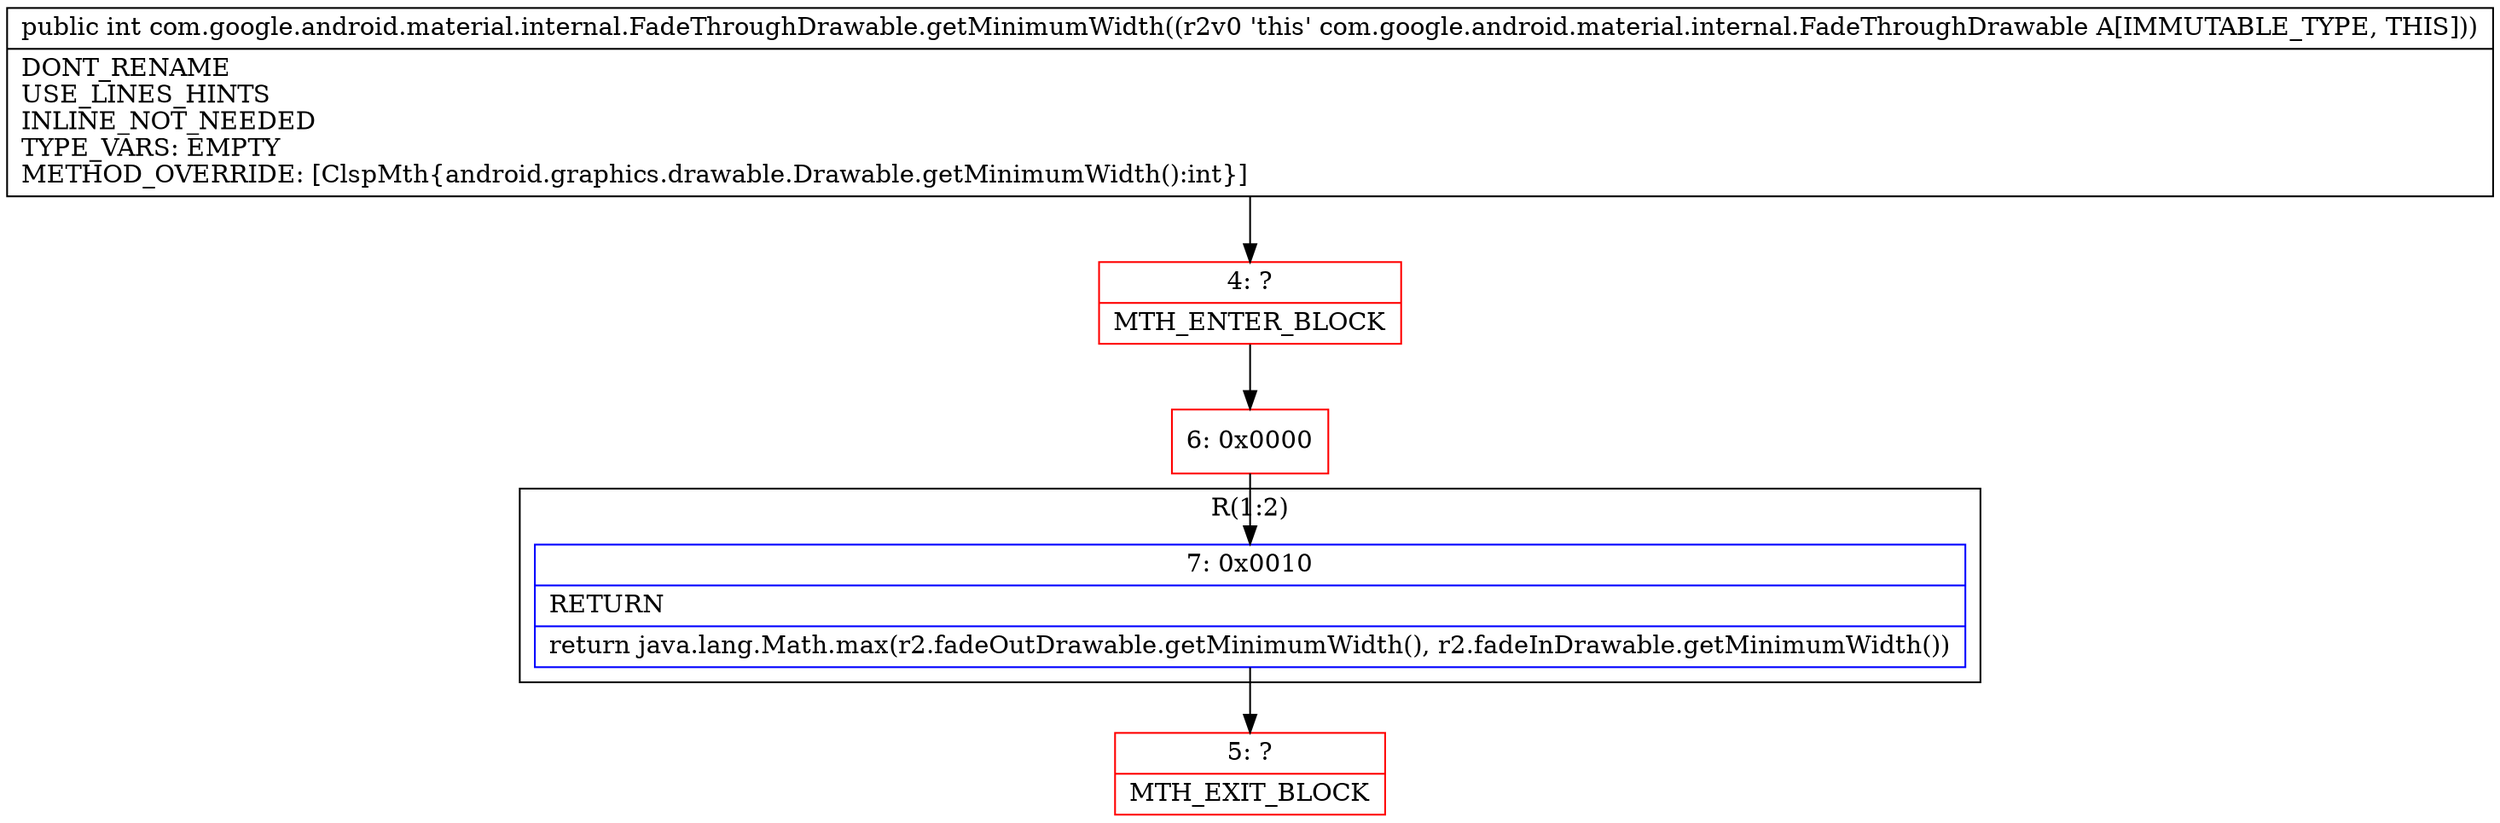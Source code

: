 digraph "CFG forcom.google.android.material.internal.FadeThroughDrawable.getMinimumWidth()I" {
subgraph cluster_Region_1669326907 {
label = "R(1:2)";
node [shape=record,color=blue];
Node_7 [shape=record,label="{7\:\ 0x0010|RETURN\l|return java.lang.Math.max(r2.fadeOutDrawable.getMinimumWidth(), r2.fadeInDrawable.getMinimumWidth())\l}"];
}
Node_4 [shape=record,color=red,label="{4\:\ ?|MTH_ENTER_BLOCK\l}"];
Node_6 [shape=record,color=red,label="{6\:\ 0x0000}"];
Node_5 [shape=record,color=red,label="{5\:\ ?|MTH_EXIT_BLOCK\l}"];
MethodNode[shape=record,label="{public int com.google.android.material.internal.FadeThroughDrawable.getMinimumWidth((r2v0 'this' com.google.android.material.internal.FadeThroughDrawable A[IMMUTABLE_TYPE, THIS]))  | DONT_RENAME\lUSE_LINES_HINTS\lINLINE_NOT_NEEDED\lTYPE_VARS: EMPTY\lMETHOD_OVERRIDE: [ClspMth\{android.graphics.drawable.Drawable.getMinimumWidth():int\}]\l}"];
MethodNode -> Node_4;Node_7 -> Node_5;
Node_4 -> Node_6;
Node_6 -> Node_7;
}

